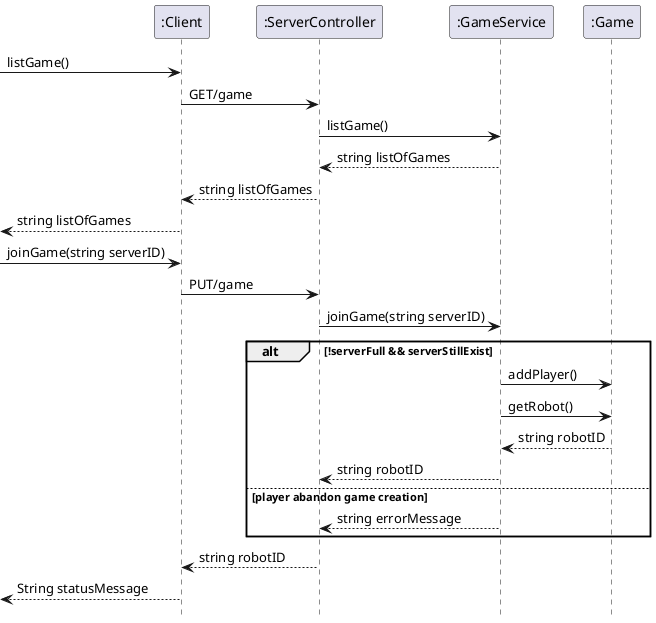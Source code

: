 @startuml
'https://plantuml.com/sequence-diagram

hide footbox

Participant ":Client" as client
Participant ":ServerController" as server
Participant ":GameService" as gameService
participant ":Game" as game

-> client : listGame()
client -> server : GET/game
server -> gameService : listGame()
server <-- gameService : string listOfGames
client <-- server : string listOfGames
<-- client : string listOfGames
-> client : joinGame(string serverID)
client -> server : PUT/game
server -> gameService : joinGame(string serverID)
alt !serverFull && serverStillExist
    gameService -> game : addPlayer()
    gameService -> game : getRobot()
    gameService <-- game : string robotID
    server <-- gameService : string robotID
else player abandon game creation
    server <-- gameService : string errorMessage
end
client <-- server : string robotID
<-- client: String statusMessage

@enduml